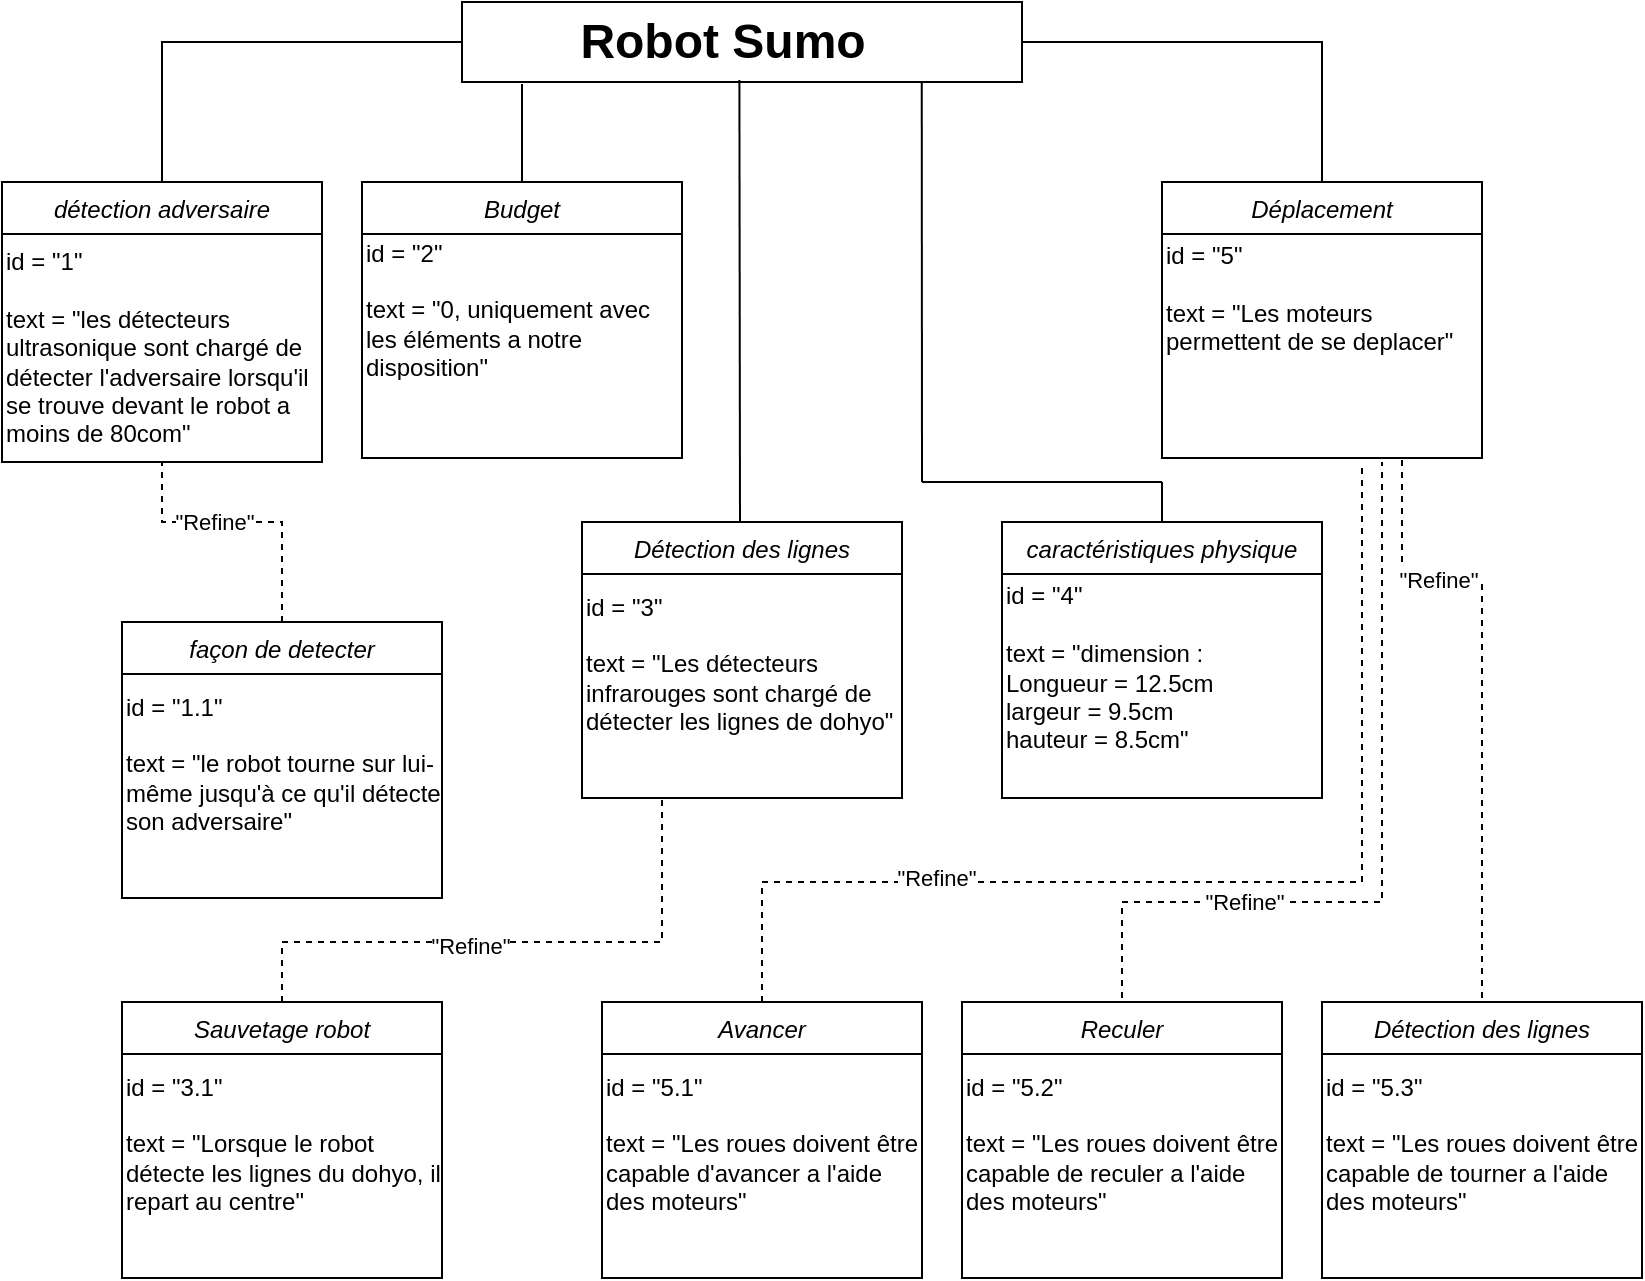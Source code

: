 <mxfile version="26.0.8">
  <diagram id="C5RBs43oDa-KdzZeNtuy" name="Page-1">
    <mxGraphModel dx="1434" dy="746" grid="1" gridSize="10" guides="1" tooltips="1" connect="1" arrows="1" fold="1" page="1" pageScale="1" pageWidth="827" pageHeight="1169" math="0" shadow="0">
      <root>
        <mxCell id="WIyWlLk6GJQsqaUBKTNV-0" />
        <mxCell id="WIyWlLk6GJQsqaUBKTNV-1" parent="WIyWlLk6GJQsqaUBKTNV-0" />
        <mxCell id="zkfFHV4jXpPFQw0GAbJ--0" value="détection adversaire" style="swimlane;fontStyle=2;align=center;verticalAlign=top;childLayout=stackLayout;horizontal=1;startSize=26;horizontalStack=0;resizeParent=1;resizeLast=0;collapsible=1;marginBottom=0;rounded=0;shadow=0;strokeWidth=1;" parent="WIyWlLk6GJQsqaUBKTNV-1" vertex="1">
          <mxGeometry x="20" y="130" width="160" height="140" as="geometry">
            <mxRectangle x="230" y="140" width="160" height="26" as="alternateBounds" />
          </mxGeometry>
        </mxCell>
        <UserObject label="id = &quot;1&quot;&lt;div&gt;&lt;br&gt;&lt;div&gt;text = &quot;les détecteurs ultrasonique sont chargé de détecter l&#39;adversaire lorsqu&#39;il se trouve devant le robot a moins de 80com&quot;&lt;/div&gt;&lt;/div&gt;" placeholders="1" name="Variable" id="rlI9Sp6B_YGQoDF5TvWX-7">
          <mxCell style="text;html=1;strokeColor=none;fillColor=none;align=left;verticalAlign=middle;whiteSpace=wrap;overflow=hidden;" parent="zkfFHV4jXpPFQw0GAbJ--0" vertex="1">
            <mxGeometry y="26" width="160" height="114" as="geometry" />
          </mxCell>
        </UserObject>
        <mxCell id="rlI9Sp6B_YGQoDF5TvWX-4" value="" style="group" parent="WIyWlLk6GJQsqaUBKTNV-1" vertex="1" connectable="0">
          <mxGeometry x="250" y="40" width="280" height="40" as="geometry" />
        </mxCell>
        <mxCell id="rlI9Sp6B_YGQoDF5TvWX-2" value="" style="rounded=0;whiteSpace=wrap;html=1;" parent="rlI9Sp6B_YGQoDF5TvWX-4" vertex="1">
          <mxGeometry width="280" height="40" as="geometry" />
        </mxCell>
        <mxCell id="rlI9Sp6B_YGQoDF5TvWX-3" value="Robot Sumo" style="text;strokeColor=none;fillColor=none;html=1;fontSize=24;fontStyle=1;verticalAlign=middle;align=center;" parent="rlI9Sp6B_YGQoDF5TvWX-4" vertex="1">
          <mxGeometry x="80" width="100" height="40" as="geometry" />
        </mxCell>
        <mxCell id="rlI9Sp6B_YGQoDF5TvWX-6" value="Déplacement" style="swimlane;fontStyle=2;align=center;verticalAlign=top;childLayout=stackLayout;horizontal=1;startSize=26;horizontalStack=0;resizeParent=1;resizeLast=0;collapsible=1;marginBottom=0;rounded=0;shadow=0;strokeWidth=1;" parent="WIyWlLk6GJQsqaUBKTNV-1" vertex="1">
          <mxGeometry x="600" y="130" width="160" height="138" as="geometry">
            <mxRectangle x="230" y="140" width="160" height="26" as="alternateBounds" />
          </mxGeometry>
        </mxCell>
        <UserObject label="id = &quot;5&quot;&lt;div&gt;&lt;br&gt;&lt;div&gt;text = &quot;Les moteurs permettent de se deplacer&quot;&lt;/div&gt;&lt;/div&gt;" placeholders="1" name="Variable" id="rlI9Sp6B_YGQoDF5TvWX-8">
          <mxCell style="text;html=1;strokeColor=none;fillColor=none;align=left;verticalAlign=middle;whiteSpace=wrap;overflow=hidden;" parent="rlI9Sp6B_YGQoDF5TvWX-6" vertex="1">
            <mxGeometry y="26" width="160" height="64" as="geometry" />
          </mxCell>
        </UserObject>
        <mxCell id="rlI9Sp6B_YGQoDF5TvWX-24" value="" style="endArrow=none;html=1;rounded=0;" parent="rlI9Sp6B_YGQoDF5TvWX-6" edge="1">
          <mxGeometry width="50" height="50" relative="1" as="geometry">
            <mxPoint y="150" as="sourcePoint" />
            <mxPoint x="-120" y="150" as="targetPoint" />
          </mxGeometry>
        </mxCell>
        <mxCell id="rlI9Sp6B_YGQoDF5TvWX-11" value="Détection des lignes" style="swimlane;fontStyle=2;align=center;verticalAlign=top;childLayout=stackLayout;horizontal=1;startSize=26;horizontalStack=0;resizeParent=1;resizeLast=0;collapsible=1;marginBottom=0;rounded=0;shadow=0;strokeWidth=1;" parent="WIyWlLk6GJQsqaUBKTNV-1" vertex="1">
          <mxGeometry x="310" y="300" width="160" height="138" as="geometry">
            <mxRectangle x="230" y="140" width="160" height="26" as="alternateBounds" />
          </mxGeometry>
        </mxCell>
        <UserObject label="id = &quot;3&quot;&lt;div&gt;&lt;br&gt;&lt;div&gt;text = &quot;Les détecteurs infrarouges sont chargé de détecter les lignes de dohyo&quot;&lt;/div&gt;&lt;/div&gt;" placeholders="1" name="Variable" id="rlI9Sp6B_YGQoDF5TvWX-12">
          <mxCell style="text;html=1;strokeColor=none;fillColor=none;align=left;verticalAlign=middle;whiteSpace=wrap;overflow=hidden;" parent="rlI9Sp6B_YGQoDF5TvWX-11" vertex="1">
            <mxGeometry y="26" width="160" height="90" as="geometry" />
          </mxCell>
        </UserObject>
        <mxCell id="rlI9Sp6B_YGQoDF5TvWX-17" value="Budget" style="swimlane;fontStyle=2;align=center;verticalAlign=top;childLayout=stackLayout;horizontal=1;startSize=26;horizontalStack=0;resizeParent=1;resizeLast=0;collapsible=1;marginBottom=0;rounded=0;shadow=0;strokeWidth=1;" parent="WIyWlLk6GJQsqaUBKTNV-1" vertex="1">
          <mxGeometry x="200" y="130" width="160" height="138" as="geometry">
            <mxRectangle x="230" y="140" width="160" height="26" as="alternateBounds" />
          </mxGeometry>
        </mxCell>
        <UserObject label="id = &quot;2&quot;&lt;div&gt;&lt;br&gt;&lt;div&gt;text = &quot;0, uniquement avec les éléments a notre disposition&quot;&lt;/div&gt;&lt;/div&gt;" placeholders="1" name="Variable" id="rlI9Sp6B_YGQoDF5TvWX-18">
          <mxCell style="text;html=1;strokeColor=none;fillColor=none;align=left;verticalAlign=middle;whiteSpace=wrap;overflow=hidden;" parent="rlI9Sp6B_YGQoDF5TvWX-17" vertex="1">
            <mxGeometry y="26" width="160" height="74" as="geometry" />
          </mxCell>
        </UserObject>
        <mxCell id="rlI9Sp6B_YGQoDF5TvWX-19" value="caractéristiques physique" style="swimlane;fontStyle=2;align=center;verticalAlign=top;childLayout=stackLayout;horizontal=1;startSize=26;horizontalStack=0;resizeParent=1;resizeLast=0;collapsible=1;marginBottom=0;rounded=0;shadow=0;strokeWidth=1;" parent="WIyWlLk6GJQsqaUBKTNV-1" vertex="1">
          <mxGeometry x="520" y="300" width="160" height="138" as="geometry">
            <mxRectangle x="230" y="140" width="160" height="26" as="alternateBounds" />
          </mxGeometry>
        </mxCell>
        <UserObject label="id = &quot;4&quot;&lt;div&gt;&lt;br&gt;&lt;div&gt;text = &quot;dimension :&amp;nbsp;&amp;nbsp;&lt;/div&gt;&lt;div&gt;Longueur = 12.5cm&lt;/div&gt;&lt;div&gt;largeur = 9.5cm&lt;/div&gt;&lt;div&gt;hauteur = 8.5cm&quot;&lt;/div&gt;&lt;/div&gt;" placeholders="1" name="Variable" id="rlI9Sp6B_YGQoDF5TvWX-20">
          <mxCell style="text;html=1;strokeColor=none;fillColor=none;align=left;verticalAlign=middle;whiteSpace=wrap;overflow=hidden;" parent="rlI9Sp6B_YGQoDF5TvWX-19" vertex="1">
            <mxGeometry y="26" width="160" height="94" as="geometry" />
          </mxCell>
        </UserObject>
        <mxCell id="rlI9Sp6B_YGQoDF5TvWX-22" value="" style="endArrow=none;html=1;rounded=0;entryX=0.587;entryY=0.975;entryDx=0;entryDy=0;entryPerimeter=0;" parent="WIyWlLk6GJQsqaUBKTNV-1" target="rlI9Sp6B_YGQoDF5TvWX-3" edge="1">
          <mxGeometry width="50" height="50" relative="1" as="geometry">
            <mxPoint x="389" y="300" as="sourcePoint" />
            <mxPoint x="439" y="250" as="targetPoint" />
          </mxGeometry>
        </mxCell>
        <mxCell id="rlI9Sp6B_YGQoDF5TvWX-23" value="" style="endArrow=none;html=1;rounded=0;" parent="WIyWlLk6GJQsqaUBKTNV-1" edge="1">
          <mxGeometry width="50" height="50" relative="1" as="geometry">
            <mxPoint x="600" y="300" as="sourcePoint" />
            <mxPoint x="600" y="280" as="targetPoint" />
          </mxGeometry>
        </mxCell>
        <mxCell id="rlI9Sp6B_YGQoDF5TvWX-25" value="" style="endArrow=none;html=1;rounded=0;entryX=0.821;entryY=1.008;entryDx=0;entryDy=0;entryPerimeter=0;" parent="WIyWlLk6GJQsqaUBKTNV-1" target="rlI9Sp6B_YGQoDF5TvWX-2" edge="1">
          <mxGeometry width="50" height="50" relative="1" as="geometry">
            <mxPoint x="480" y="280" as="sourcePoint" />
            <mxPoint x="481" y="110" as="targetPoint" />
          </mxGeometry>
        </mxCell>
        <mxCell id="rlI9Sp6B_YGQoDF5TvWX-28" value="" style="endArrow=none;html=1;rounded=0;entryX=1;entryY=0.5;entryDx=0;entryDy=0;" parent="WIyWlLk6GJQsqaUBKTNV-1" target="rlI9Sp6B_YGQoDF5TvWX-2" edge="1">
          <mxGeometry width="50" height="50" relative="1" as="geometry">
            <mxPoint x="680" y="130" as="sourcePoint" />
            <mxPoint x="550" y="80" as="targetPoint" />
            <Array as="points">
              <mxPoint x="680" y="60" />
            </Array>
          </mxGeometry>
        </mxCell>
        <mxCell id="rlI9Sp6B_YGQoDF5TvWX-29" value="" style="endArrow=none;html=1;rounded=0;" parent="WIyWlLk6GJQsqaUBKTNV-1" edge="1">
          <mxGeometry width="50" height="50" relative="1" as="geometry">
            <mxPoint x="280" y="130" as="sourcePoint" />
            <mxPoint x="280" y="81" as="targetPoint" />
          </mxGeometry>
        </mxCell>
        <mxCell id="rlI9Sp6B_YGQoDF5TvWX-31" value="" style="endArrow=none;html=1;rounded=0;entryX=0;entryY=0.5;entryDx=0;entryDy=0;" parent="WIyWlLk6GJQsqaUBKTNV-1" target="rlI9Sp6B_YGQoDF5TvWX-2" edge="1">
          <mxGeometry width="50" height="50" relative="1" as="geometry">
            <mxPoint x="100" y="130" as="sourcePoint" />
            <mxPoint x="100" y="30" as="targetPoint" />
            <Array as="points">
              <mxPoint x="100" y="60" />
            </Array>
          </mxGeometry>
        </mxCell>
        <mxCell id="rlI9Sp6B_YGQoDF5TvWX-33" value="Reculer" style="swimlane;fontStyle=2;align=center;verticalAlign=top;childLayout=stackLayout;horizontal=1;startSize=26;horizontalStack=0;resizeParent=1;resizeLast=0;collapsible=1;marginBottom=0;rounded=0;shadow=0;strokeWidth=1;" parent="WIyWlLk6GJQsqaUBKTNV-1" vertex="1">
          <mxGeometry x="500" y="540" width="160" height="138" as="geometry">
            <mxRectangle x="230" y="140" width="160" height="26" as="alternateBounds" />
          </mxGeometry>
        </mxCell>
        <UserObject label="id = &quot;5.2&quot;&lt;div&gt;&lt;br&gt;&lt;div&gt;text = &quot;Les roues doivent être capable de reculer a l&#39;aide des moteurs&quot;&lt;/div&gt;&lt;/div&gt;" placeholders="1" name="Variable" id="rlI9Sp6B_YGQoDF5TvWX-34">
          <mxCell style="text;html=1;strokeColor=none;fillColor=none;align=left;verticalAlign=middle;whiteSpace=wrap;overflow=hidden;" parent="rlI9Sp6B_YGQoDF5TvWX-33" vertex="1">
            <mxGeometry y="26" width="160" height="90" as="geometry" />
          </mxCell>
        </UserObject>
        <mxCell id="rlI9Sp6B_YGQoDF5TvWX-35" value="Détection des lignes" style="swimlane;fontStyle=2;align=center;verticalAlign=top;childLayout=stackLayout;horizontal=1;startSize=26;horizontalStack=0;resizeParent=1;resizeLast=0;collapsible=1;marginBottom=0;rounded=0;shadow=0;strokeWidth=1;" parent="WIyWlLk6GJQsqaUBKTNV-1" vertex="1">
          <mxGeometry x="680" y="540" width="160" height="138" as="geometry">
            <mxRectangle x="230" y="140" width="160" height="26" as="alternateBounds" />
          </mxGeometry>
        </mxCell>
        <UserObject label="id = &quot;5.3&quot;&lt;div&gt;&lt;br&gt;&lt;div&gt;text = &quot;Les roues doivent être capable de tourner a l&#39;aide des moteurs&quot;&lt;/div&gt;&lt;/div&gt;" placeholders="1" name="Variable" id="rlI9Sp6B_YGQoDF5TvWX-36">
          <mxCell style="text;html=1;strokeColor=none;fillColor=none;align=left;verticalAlign=middle;whiteSpace=wrap;overflow=hidden;" parent="rlI9Sp6B_YGQoDF5TvWX-35" vertex="1">
            <mxGeometry y="26" width="160" height="90" as="geometry" />
          </mxCell>
        </UserObject>
        <mxCell id="rlI9Sp6B_YGQoDF5TvWX-37" value="Avancer" style="swimlane;fontStyle=2;align=center;verticalAlign=top;childLayout=stackLayout;horizontal=1;startSize=26;horizontalStack=0;resizeParent=1;resizeLast=0;collapsible=1;marginBottom=0;rounded=0;shadow=0;strokeWidth=1;" parent="WIyWlLk6GJQsqaUBKTNV-1" vertex="1">
          <mxGeometry x="320" y="540" width="160" height="138" as="geometry">
            <mxRectangle x="230" y="140" width="160" height="26" as="alternateBounds" />
          </mxGeometry>
        </mxCell>
        <UserObject label="id = &quot;5.1&quot;&lt;div&gt;&lt;br&gt;&lt;div&gt;text = &quot;Les roues doivent être capable d&#39;avancer a l&#39;aide des moteurs&quot;&lt;/div&gt;&lt;/div&gt;" placeholders="1" name="Variable" id="rlI9Sp6B_YGQoDF5TvWX-38">
          <mxCell style="text;html=1;strokeColor=none;fillColor=none;align=left;verticalAlign=middle;whiteSpace=wrap;overflow=hidden;" parent="rlI9Sp6B_YGQoDF5TvWX-37" vertex="1">
            <mxGeometry y="26" width="160" height="90" as="geometry" />
          </mxCell>
        </UserObject>
        <mxCell id="rlI9Sp6B_YGQoDF5TvWX-39" value="façon de detecter" style="swimlane;fontStyle=2;align=center;verticalAlign=top;childLayout=stackLayout;horizontal=1;startSize=26;horizontalStack=0;resizeParent=1;resizeLast=0;collapsible=1;marginBottom=0;rounded=0;shadow=0;strokeWidth=1;" parent="WIyWlLk6GJQsqaUBKTNV-1" vertex="1">
          <mxGeometry x="80" y="350" width="160" height="138" as="geometry">
            <mxRectangle x="230" y="140" width="160" height="26" as="alternateBounds" />
          </mxGeometry>
        </mxCell>
        <UserObject label="id = &quot;1.1&quot;&lt;div&gt;&lt;br&gt;&lt;div&gt;text = &quot;le robot tourne sur lui-même jusqu&#39;à ce qu&#39;il détecte son adversaire&quot;&lt;/div&gt;&lt;/div&gt;" placeholders="1" name="Variable" id="rlI9Sp6B_YGQoDF5TvWX-40">
          <mxCell style="text;html=1;strokeColor=none;fillColor=none;align=left;verticalAlign=middle;whiteSpace=wrap;overflow=hidden;" parent="rlI9Sp6B_YGQoDF5TvWX-39" vertex="1">
            <mxGeometry y="26" width="160" height="90" as="geometry" />
          </mxCell>
        </UserObject>
        <mxCell id="rlI9Sp6B_YGQoDF5TvWX-41" value="Sauvetage robot" style="swimlane;fontStyle=2;align=center;verticalAlign=top;childLayout=stackLayout;horizontal=1;startSize=26;horizontalStack=0;resizeParent=1;resizeLast=0;collapsible=1;marginBottom=0;rounded=0;shadow=0;strokeWidth=1;" parent="WIyWlLk6GJQsqaUBKTNV-1" vertex="1">
          <mxGeometry x="80" y="540" width="160" height="138" as="geometry">
            <mxRectangle x="230" y="140" width="160" height="26" as="alternateBounds" />
          </mxGeometry>
        </mxCell>
        <UserObject label="id = &quot;3.1&quot;&lt;div&gt;&lt;br&gt;&lt;div&gt;text = &quot;Lorsque le robot détecte les lignes du dohyo, il repart au centre&quot;&lt;/div&gt;&lt;/div&gt;" placeholders="1" name="Variable" id="rlI9Sp6B_YGQoDF5TvWX-42">
          <mxCell style="text;html=1;strokeColor=none;fillColor=none;align=left;verticalAlign=middle;whiteSpace=wrap;overflow=hidden;" parent="rlI9Sp6B_YGQoDF5TvWX-41" vertex="1">
            <mxGeometry y="26" width="160" height="90" as="geometry" />
          </mxCell>
        </UserObject>
        <mxCell id="rlI9Sp6B_YGQoDF5TvWX-45" value="" style="endArrow=none;dashed=1;html=1;rounded=0;entryX=0.5;entryY=1;entryDx=0;entryDy=0;" parent="WIyWlLk6GJQsqaUBKTNV-1" target="zkfFHV4jXpPFQw0GAbJ--0" edge="1">
          <mxGeometry width="50" height="50" relative="1" as="geometry">
            <mxPoint x="160" y="350" as="sourcePoint" />
            <mxPoint x="50" y="300" as="targetPoint" />
            <Array as="points">
              <mxPoint x="160" y="300" />
              <mxPoint x="100" y="300" />
            </Array>
          </mxGeometry>
        </mxCell>
        <mxCell id="rlI9Sp6B_YGQoDF5TvWX-56" value="&quot;Refine&quot;" style="edgeLabel;html=1;align=center;verticalAlign=middle;resizable=0;points=[];" parent="rlI9Sp6B_YGQoDF5TvWX-45" vertex="1" connectable="0">
          <mxGeometry x="0.202" relative="1" as="geometry">
            <mxPoint as="offset" />
          </mxGeometry>
        </mxCell>
        <mxCell id="rlI9Sp6B_YGQoDF5TvWX-46" value="" style="endArrow=none;dashed=1;html=1;rounded=0;entryX=0.75;entryY=1;entryDx=0;entryDy=0;" parent="WIyWlLk6GJQsqaUBKTNV-1" target="rlI9Sp6B_YGQoDF5TvWX-6" edge="1">
          <mxGeometry width="50" height="50" relative="1" as="geometry">
            <mxPoint x="760" y="538" as="sourcePoint" />
            <mxPoint x="710" y="310" as="targetPoint" />
            <Array as="points">
              <mxPoint x="760" y="330" />
              <mxPoint x="720" y="330" />
            </Array>
          </mxGeometry>
        </mxCell>
        <mxCell id="rlI9Sp6B_YGQoDF5TvWX-54" value="&quot;Refine&quot;" style="edgeLabel;html=1;align=center;verticalAlign=middle;resizable=0;points=[];" parent="rlI9Sp6B_YGQoDF5TvWX-46" vertex="1" connectable="0">
          <mxGeometry x="0.488" y="-1" relative="1" as="geometry">
            <mxPoint as="offset" />
          </mxGeometry>
        </mxCell>
        <mxCell id="rlI9Sp6B_YGQoDF5TvWX-49" value="" style="endArrow=none;dashed=1;html=1;rounded=0;" parent="WIyWlLk6GJQsqaUBKTNV-1" edge="1">
          <mxGeometry width="50" height="50" relative="1" as="geometry">
            <mxPoint x="400" y="540" as="sourcePoint" />
            <mxPoint x="700" y="270" as="targetPoint" />
            <Array as="points">
              <mxPoint x="400" y="480" />
              <mxPoint x="700" y="480" />
            </Array>
          </mxGeometry>
        </mxCell>
        <mxCell id="rlI9Sp6B_YGQoDF5TvWX-52" value="&quot;Refine&quot;" style="edgeLabel;html=1;align=center;verticalAlign=middle;resizable=0;points=[];" parent="rlI9Sp6B_YGQoDF5TvWX-49" vertex="1" connectable="0">
          <mxGeometry x="-0.485" y="2" relative="1" as="geometry">
            <mxPoint as="offset" />
          </mxGeometry>
        </mxCell>
        <mxCell id="rlI9Sp6B_YGQoDF5TvWX-50" value="" style="endArrow=none;dashed=1;html=1;rounded=0;" parent="WIyWlLk6GJQsqaUBKTNV-1" edge="1">
          <mxGeometry width="50" height="50" relative="1" as="geometry">
            <mxPoint x="580" y="538" as="sourcePoint" />
            <mxPoint x="710" y="270" as="targetPoint" />
            <Array as="points">
              <mxPoint x="580" y="490" />
              <mxPoint x="710" y="490" />
            </Array>
          </mxGeometry>
        </mxCell>
        <mxCell id="rlI9Sp6B_YGQoDF5TvWX-53" value="&quot;Refine&quot;" style="edgeLabel;html=1;align=center;verticalAlign=middle;resizable=0;points=[];" parent="rlI9Sp6B_YGQoDF5TvWX-50" vertex="1" connectable="0">
          <mxGeometry x="-0.454" relative="1" as="geometry">
            <mxPoint as="offset" />
          </mxGeometry>
        </mxCell>
        <mxCell id="rlI9Sp6B_YGQoDF5TvWX-51" value="" style="endArrow=none;dashed=1;html=1;rounded=0;entryX=0.25;entryY=1;entryDx=0;entryDy=0;" parent="WIyWlLk6GJQsqaUBKTNV-1" target="rlI9Sp6B_YGQoDF5TvWX-11" edge="1">
          <mxGeometry width="50" height="50" relative="1" as="geometry">
            <mxPoint x="160" y="540" as="sourcePoint" />
            <mxPoint x="350" y="500" as="targetPoint" />
            <Array as="points">
              <mxPoint x="160" y="510" />
              <mxPoint x="350" y="510" />
            </Array>
          </mxGeometry>
        </mxCell>
        <mxCell id="rlI9Sp6B_YGQoDF5TvWX-55" value="&quot;Refine&quot;" style="edgeLabel;html=1;align=center;verticalAlign=middle;resizable=0;points=[];" parent="rlI9Sp6B_YGQoDF5TvWX-51" vertex="1" connectable="0">
          <mxGeometry x="-0.151" y="-2" relative="1" as="geometry">
            <mxPoint as="offset" />
          </mxGeometry>
        </mxCell>
      </root>
    </mxGraphModel>
  </diagram>
</mxfile>
